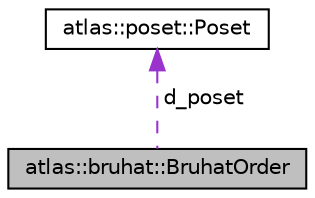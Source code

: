 digraph "atlas::bruhat::BruhatOrder"
{
  edge [fontname="Helvetica",fontsize="10",labelfontname="Helvetica",labelfontsize="10"];
  node [fontname="Helvetica",fontsize="10",shape=record];
  Node1 [label="atlas::bruhat::BruhatOrder",height=0.2,width=0.4,color="black", fillcolor="grey75", style="filled", fontcolor="black"];
  Node2 -> Node1 [dir="back",color="darkorchid3",fontsize="10",style="dashed",label=" d_poset" ,fontname="Helvetica"];
  Node2 [label="atlas::poset::Poset",height=0.2,width=0.4,color="black", fillcolor="white", style="filled",URL="$classatlas_1_1poset_1_1Poset.html",tooltip="Represents a poset by the matrix of order relations. "];
}
